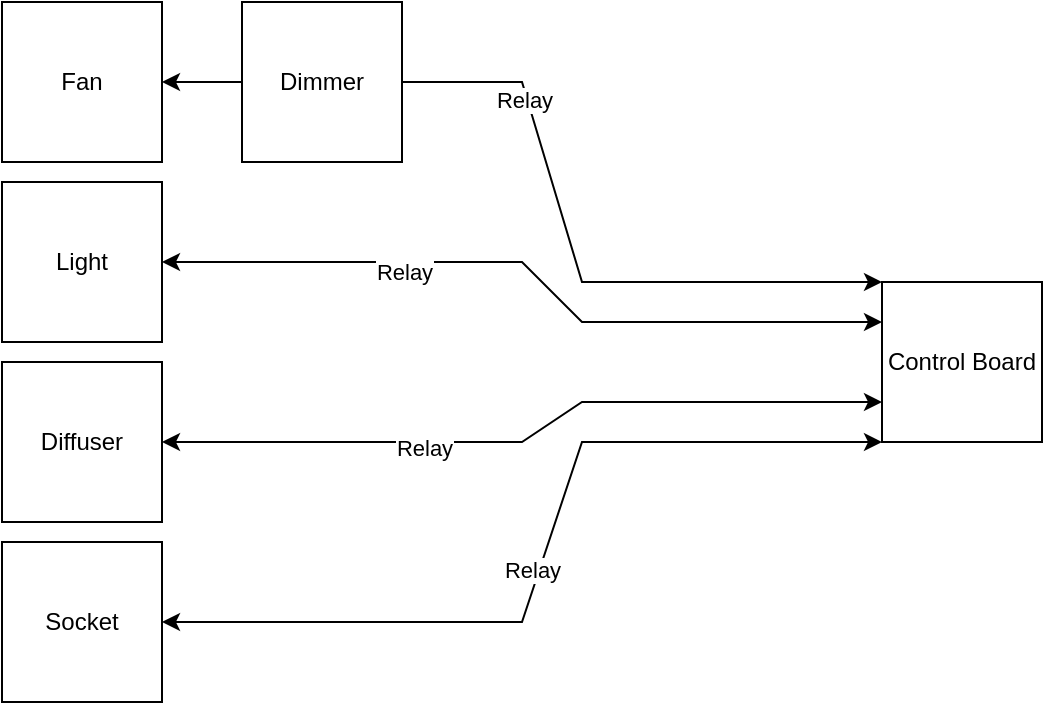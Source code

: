 <mxfile version="16.6.4" type="device"><diagram id="Hg6HGAKgfLrzfjDxw7BN" name="Page-1"><mxGraphModel dx="1422" dy="786" grid="1" gridSize="10" guides="1" tooltips="1" connect="1" arrows="1" fold="1" page="1" pageScale="1" pageWidth="850" pageHeight="1100" math="0" shadow="0"><root><mxCell id="0"/><mxCell id="1" parent="0"/><mxCell id="o0R0yS_ojRlx1mSl3jDX-1" value="Fan" style="whiteSpace=wrap;html=1;aspect=fixed;" vertex="1" parent="1"><mxGeometry x="60" y="200" width="80" height="80" as="geometry"/></mxCell><mxCell id="o0R0yS_ojRlx1mSl3jDX-2" value="Light" style="whiteSpace=wrap;html=1;aspect=fixed;" vertex="1" parent="1"><mxGeometry x="60" y="290" width="80" height="80" as="geometry"/></mxCell><mxCell id="o0R0yS_ojRlx1mSl3jDX-3" value="Diffuser" style="whiteSpace=wrap;html=1;aspect=fixed;" vertex="1" parent="1"><mxGeometry x="60" y="380" width="80" height="80" as="geometry"/></mxCell><mxCell id="o0R0yS_ojRlx1mSl3jDX-4" value="Socket" style="whiteSpace=wrap;html=1;aspect=fixed;" vertex="1" parent="1"><mxGeometry x="60" y="470" width="80" height="80" as="geometry"/></mxCell><mxCell id="o0R0yS_ojRlx1mSl3jDX-5" value="Control Board" style="whiteSpace=wrap;html=1;aspect=fixed;" vertex="1" parent="1"><mxGeometry x="500" y="340" width="80" height="80" as="geometry"/></mxCell><mxCell id="o0R0yS_ojRlx1mSl3jDX-6" value="" style="endArrow=classic;startArrow=classic;html=1;rounded=0;exitX=0;exitY=0;exitDx=0;exitDy=0;entryX=1;entryY=0.5;entryDx=0;entryDy=0;" edge="1" parent="1" source="o0R0yS_ojRlx1mSl3jDX-5" target="o0R0yS_ojRlx1mSl3jDX-1"><mxGeometry width="50" height="50" relative="1" as="geometry"><mxPoint x="400" y="430" as="sourcePoint"/><mxPoint x="450" y="380" as="targetPoint"/><Array as="points"><mxPoint x="350" y="340"/><mxPoint x="320" y="240"/></Array></mxGeometry></mxCell><mxCell id="o0R0yS_ojRlx1mSl3jDX-10" value="Relay" style="edgeLabel;html=1;align=center;verticalAlign=middle;resizable=0;points=[];" vertex="1" connectable="0" parent="o0R0yS_ojRlx1mSl3jDX-6"><mxGeometry x="0.131" y="2" relative="1" as="geometry"><mxPoint as="offset"/></mxGeometry></mxCell><mxCell id="o0R0yS_ojRlx1mSl3jDX-7" value="" style="endArrow=classic;startArrow=classic;html=1;rounded=0;exitX=0;exitY=0.25;exitDx=0;exitDy=0;entryX=1;entryY=0.5;entryDx=0;entryDy=0;" edge="1" parent="1" source="o0R0yS_ojRlx1mSl3jDX-5" target="o0R0yS_ojRlx1mSl3jDX-2"><mxGeometry width="50" height="50" relative="1" as="geometry"><mxPoint x="400" y="430" as="sourcePoint"/><mxPoint x="450" y="380" as="targetPoint"/><Array as="points"><mxPoint x="350" y="360"/><mxPoint x="320" y="330"/></Array></mxGeometry></mxCell><mxCell id="o0R0yS_ojRlx1mSl3jDX-11" value="Relay" style="edgeLabel;html=1;align=center;verticalAlign=middle;resizable=0;points=[];" vertex="1" connectable="0" parent="o0R0yS_ojRlx1mSl3jDX-7"><mxGeometry x="0.351" y="5" relative="1" as="geometry"><mxPoint as="offset"/></mxGeometry></mxCell><mxCell id="o0R0yS_ojRlx1mSl3jDX-8" value="" style="endArrow=classic;startArrow=classic;html=1;rounded=0;exitX=0;exitY=0.75;exitDx=0;exitDy=0;" edge="1" parent="1" source="o0R0yS_ojRlx1mSl3jDX-5" target="o0R0yS_ojRlx1mSl3jDX-3"><mxGeometry width="50" height="50" relative="1" as="geometry"><mxPoint x="400" y="430" as="sourcePoint"/><mxPoint x="450" y="380" as="targetPoint"/><Array as="points"><mxPoint x="350" y="400"/><mxPoint x="320" y="420"/></Array></mxGeometry></mxCell><mxCell id="o0R0yS_ojRlx1mSl3jDX-12" value="Relay" style="edgeLabel;html=1;align=center;verticalAlign=middle;resizable=0;points=[];" vertex="1" connectable="0" parent="o0R0yS_ojRlx1mSl3jDX-8"><mxGeometry x="0.286" y="3" relative="1" as="geometry"><mxPoint as="offset"/></mxGeometry></mxCell><mxCell id="o0R0yS_ojRlx1mSl3jDX-9" value="" style="endArrow=classic;startArrow=classic;html=1;rounded=0;exitX=1;exitY=0.5;exitDx=0;exitDy=0;entryX=0;entryY=1;entryDx=0;entryDy=0;" edge="1" parent="1" source="o0R0yS_ojRlx1mSl3jDX-4" target="o0R0yS_ojRlx1mSl3jDX-5"><mxGeometry width="50" height="50" relative="1" as="geometry"><mxPoint x="400" y="430" as="sourcePoint"/><mxPoint x="450" y="380" as="targetPoint"/><Array as="points"><mxPoint x="320" y="510"/><mxPoint x="350" y="420"/></Array></mxGeometry></mxCell><mxCell id="o0R0yS_ojRlx1mSl3jDX-13" value="Relay" style="edgeLabel;html=1;align=center;verticalAlign=middle;resizable=0;points=[];" vertex="1" connectable="0" parent="o0R0yS_ojRlx1mSl3jDX-9"><mxGeometry x="-0.033" y="3" relative="1" as="geometry"><mxPoint y="-1" as="offset"/></mxGeometry></mxCell><mxCell id="o0R0yS_ojRlx1mSl3jDX-14" value="Dimmer" style="whiteSpace=wrap;html=1;aspect=fixed;" vertex="1" parent="1"><mxGeometry x="180" y="200" width="80" height="80" as="geometry"/></mxCell></root></mxGraphModel></diagram></mxfile>